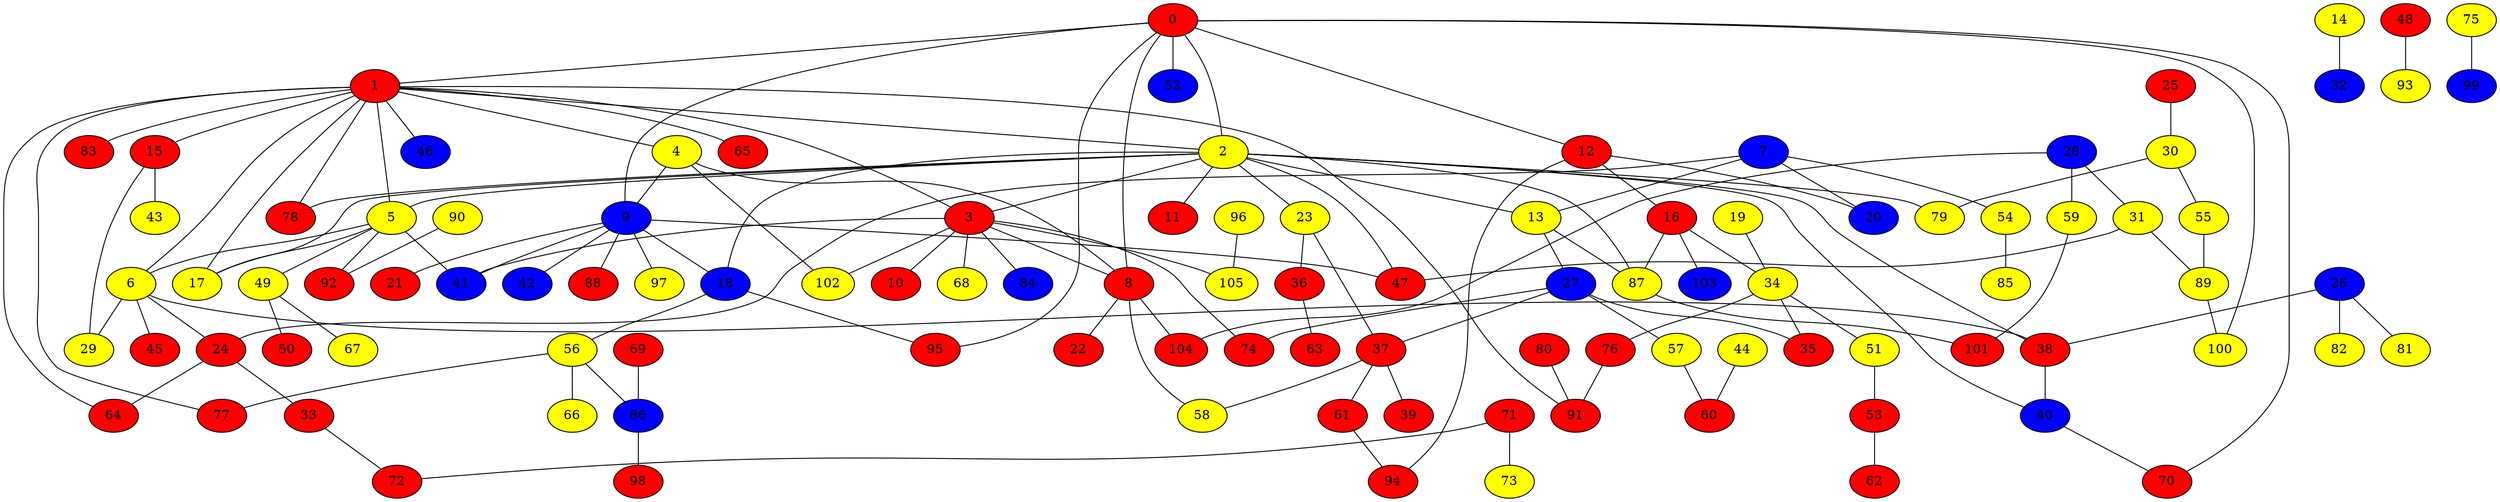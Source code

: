 graph {
0 [style = filled fillcolor = red];
1 [style = filled fillcolor = red];
2 [style = filled fillcolor = yellow];
3 [style = filled fillcolor = red];
4 [style = filled fillcolor = yellow];
5 [style = filled fillcolor = yellow];
6 [style = filled fillcolor = yellow];
7 [style = filled fillcolor = blue];
8 [style = filled fillcolor = red];
9 [style = filled fillcolor = blue];
10 [style = filled fillcolor = red];
11 [style = filled fillcolor = red];
12 [style = filled fillcolor = red];
13 [style = filled fillcolor = yellow];
14 [style = filled fillcolor = yellow];
15 [style = filled fillcolor = red];
16 [style = filled fillcolor = red];
17 [style = filled fillcolor = yellow];
18 [style = filled fillcolor = blue];
19 [style = filled fillcolor = yellow];
20 [style = filled fillcolor = blue];
21 [style = filled fillcolor = red];
22 [style = filled fillcolor = red];
23 [style = filled fillcolor = yellow];
24 [style = filled fillcolor = red];
25 [style = filled fillcolor = red];
26 [style = filled fillcolor = blue];
27 [style = filled fillcolor = blue];
28 [style = filled fillcolor = blue];
29 [style = filled fillcolor = yellow];
30 [style = filled fillcolor = yellow];
31 [style = filled fillcolor = yellow];
32 [style = filled fillcolor = blue];
33 [style = filled fillcolor = red];
34 [style = filled fillcolor = yellow];
35 [style = filled fillcolor = red];
36 [style = filled fillcolor = red];
37 [style = filled fillcolor = red];
38 [style = filled fillcolor = red];
39 [style = filled fillcolor = red];
40 [style = filled fillcolor = blue];
41 [style = filled fillcolor = blue];
42 [style = filled fillcolor = blue];
43 [style = filled fillcolor = yellow];
44 [style = filled fillcolor = yellow];
45 [style = filled fillcolor = red];
46 [style = filled fillcolor = blue];
47 [style = filled fillcolor = red];
48 [style = filled fillcolor = red];
49 [style = filled fillcolor = yellow];
50 [style = filled fillcolor = red];
51 [style = filled fillcolor = yellow];
52 [style = filled fillcolor = blue];
53 [style = filled fillcolor = red];
54 [style = filled fillcolor = yellow];
55 [style = filled fillcolor = yellow];
56 [style = filled fillcolor = yellow];
57 [style = filled fillcolor = yellow];
58 [style = filled fillcolor = yellow];
59 [style = filled fillcolor = yellow];
60 [style = filled fillcolor = red];
61 [style = filled fillcolor = red];
62 [style = filled fillcolor = red];
63 [style = filled fillcolor = red];
64 [style = filled fillcolor = red];
65 [style = filled fillcolor = red];
66 [style = filled fillcolor = yellow];
67 [style = filled fillcolor = yellow];
68 [style = filled fillcolor = yellow];
69 [style = filled fillcolor = red];
70 [style = filled fillcolor = red];
71 [style = filled fillcolor = red];
72 [style = filled fillcolor = red];
73 [style = filled fillcolor = yellow];
74 [style = filled fillcolor = red];
75 [style = filled fillcolor = yellow];
76 [style = filled fillcolor = red];
77 [style = filled fillcolor = red];
78 [style = filled fillcolor = red];
79 [style = filled fillcolor = yellow];
80 [style = filled fillcolor = red];
81 [style = filled fillcolor = yellow];
82 [style = filled fillcolor = yellow];
83 [style = filled fillcolor = red];
84 [style = filled fillcolor = blue];
85 [style = filled fillcolor = yellow];
86 [style = filled fillcolor = blue];
87 [style = filled fillcolor = yellow];
88 [style = filled fillcolor = red];
89 [style = filled fillcolor = yellow];
90 [style = filled fillcolor = yellow];
91 [style = filled fillcolor = red];
92 [style = filled fillcolor = red];
93 [style = filled fillcolor = yellow];
94 [style = filled fillcolor = red];
95 [style = filled fillcolor = red];
96 [style = filled fillcolor = yellow];
97 [style = filled fillcolor = yellow];
98 [style = filled fillcolor = red];
99 [style = filled fillcolor = blue];
100 [style = filled fillcolor = yellow];
101 [style = filled fillcolor = red];
102 [style = filled fillcolor = yellow];
103 [style = filled fillcolor = blue];
104 [style = filled fillcolor = red];
105 [style = filled fillcolor = yellow];
0 -- 9;
0 -- 8;
0 -- 2;
0 -- 1;
0 -- 12;
0 -- 52;
0 -- 70;
0 -- 95;
0 -- 100;
1 -- 2;
1 -- 3;
1 -- 4;
1 -- 5;
1 -- 6;
1 -- 15;
1 -- 17;
1 -- 46;
1 -- 64;
1 -- 65;
1 -- 77;
1 -- 78;
1 -- 83;
1 -- 91;
2 -- 3;
2 -- 5;
2 -- 11;
2 -- 13;
2 -- 17;
2 -- 18;
2 -- 23;
2 -- 38;
2 -- 40;
2 -- 47;
2 -- 78;
2 -- 79;
2 -- 87;
3 -- 8;
3 -- 10;
3 -- 41;
3 -- 68;
3 -- 74;
3 -- 84;
3 -- 102;
3 -- 105;
4 -- 8;
4 -- 9;
4 -- 102;
5 -- 6;
5 -- 17;
5 -- 41;
5 -- 49;
5 -- 92;
6 -- 24;
6 -- 29;
6 -- 38;
6 -- 45;
7 -- 13;
7 -- 20;
7 -- 24;
7 -- 54;
8 -- 22;
8 -- 58;
8 -- 104;
9 -- 18;
9 -- 21;
9 -- 41;
9 -- 42;
9 -- 47;
9 -- 88;
9 -- 97;
12 -- 16;
12 -- 20;
12 -- 94;
13 -- 27;
13 -- 87;
14 -- 32;
15 -- 29;
15 -- 43;
16 -- 34;
16 -- 87;
16 -- 103;
18 -- 56;
18 -- 95;
19 -- 34;
23 -- 36;
23 -- 37;
24 -- 33;
24 -- 64;
25 -- 30;
26 -- 38;
26 -- 81;
26 -- 82;
27 -- 35;
27 -- 37;
27 -- 57;
27 -- 74;
28 -- 31;
28 -- 59;
28 -- 104;
30 -- 55;
30 -- 79;
31 -- 47;
31 -- 89;
33 -- 72;
34 -- 35;
34 -- 51;
34 -- 76;
36 -- 63;
37 -- 39;
37 -- 58;
37 -- 61;
38 -- 40;
40 -- 70;
44 -- 60;
48 -- 93;
49 -- 50;
49 -- 67;
51 -- 53;
53 -- 62;
54 -- 85;
55 -- 89;
56 -- 66;
56 -- 77;
56 -- 86;
57 -- 60;
59 -- 101;
61 -- 94;
69 -- 86;
71 -- 72;
71 -- 73;
75 -- 99;
76 -- 91;
80 -- 91;
86 -- 98;
87 -- 101;
89 -- 100;
90 -- 92;
96 -- 105;
}
